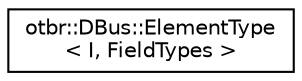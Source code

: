 digraph "Graphical Class Hierarchy"
{
  edge [fontname="Helvetica",fontsize="10",labelfontname="Helvetica",labelfontsize="10"];
  node [fontname="Helvetica",fontsize="10",shape=record];
  rankdir="LR";
  Node0 [label="otbr::DBus::ElementType\l\< I, FieldTypes \>",height=0.2,width=0.4,color="black", fillcolor="white", style="filled",URL="$d1/d8f/structotbr_1_1DBus_1_1ElementType.html"];
}
